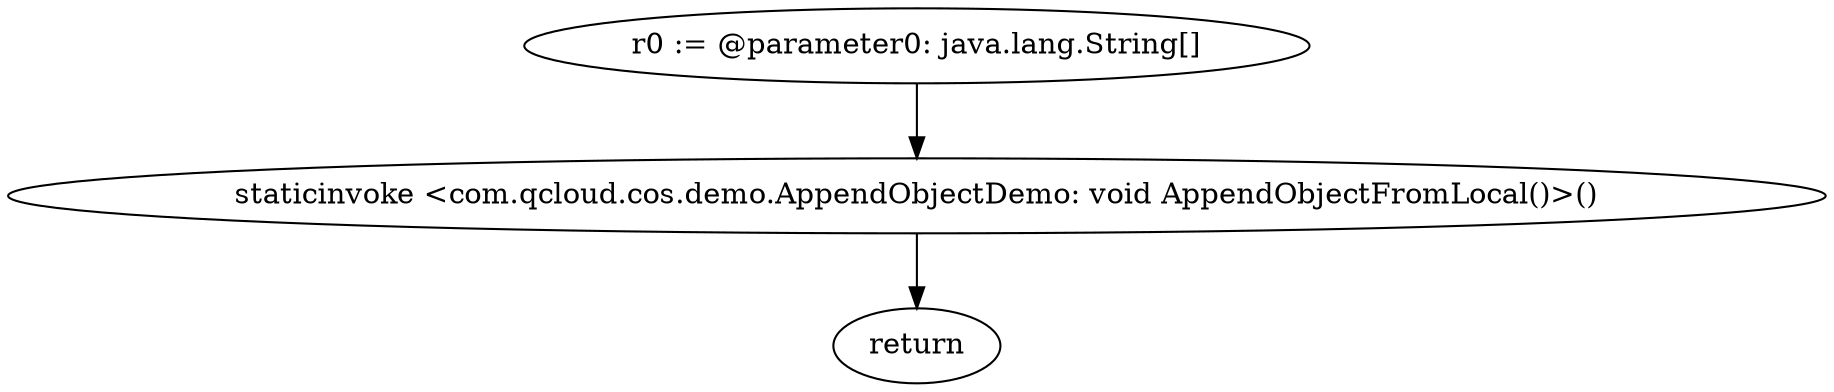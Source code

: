 digraph "unitGraph" {
    "r0 := @parameter0: java.lang.String[]"
    "staticinvoke <com.qcloud.cos.demo.AppendObjectDemo: void AppendObjectFromLocal()>()"
    "return"
    "r0 := @parameter0: java.lang.String[]"->"staticinvoke <com.qcloud.cos.demo.AppendObjectDemo: void AppendObjectFromLocal()>()";
    "staticinvoke <com.qcloud.cos.demo.AppendObjectDemo: void AppendObjectFromLocal()>()"->"return";
}
